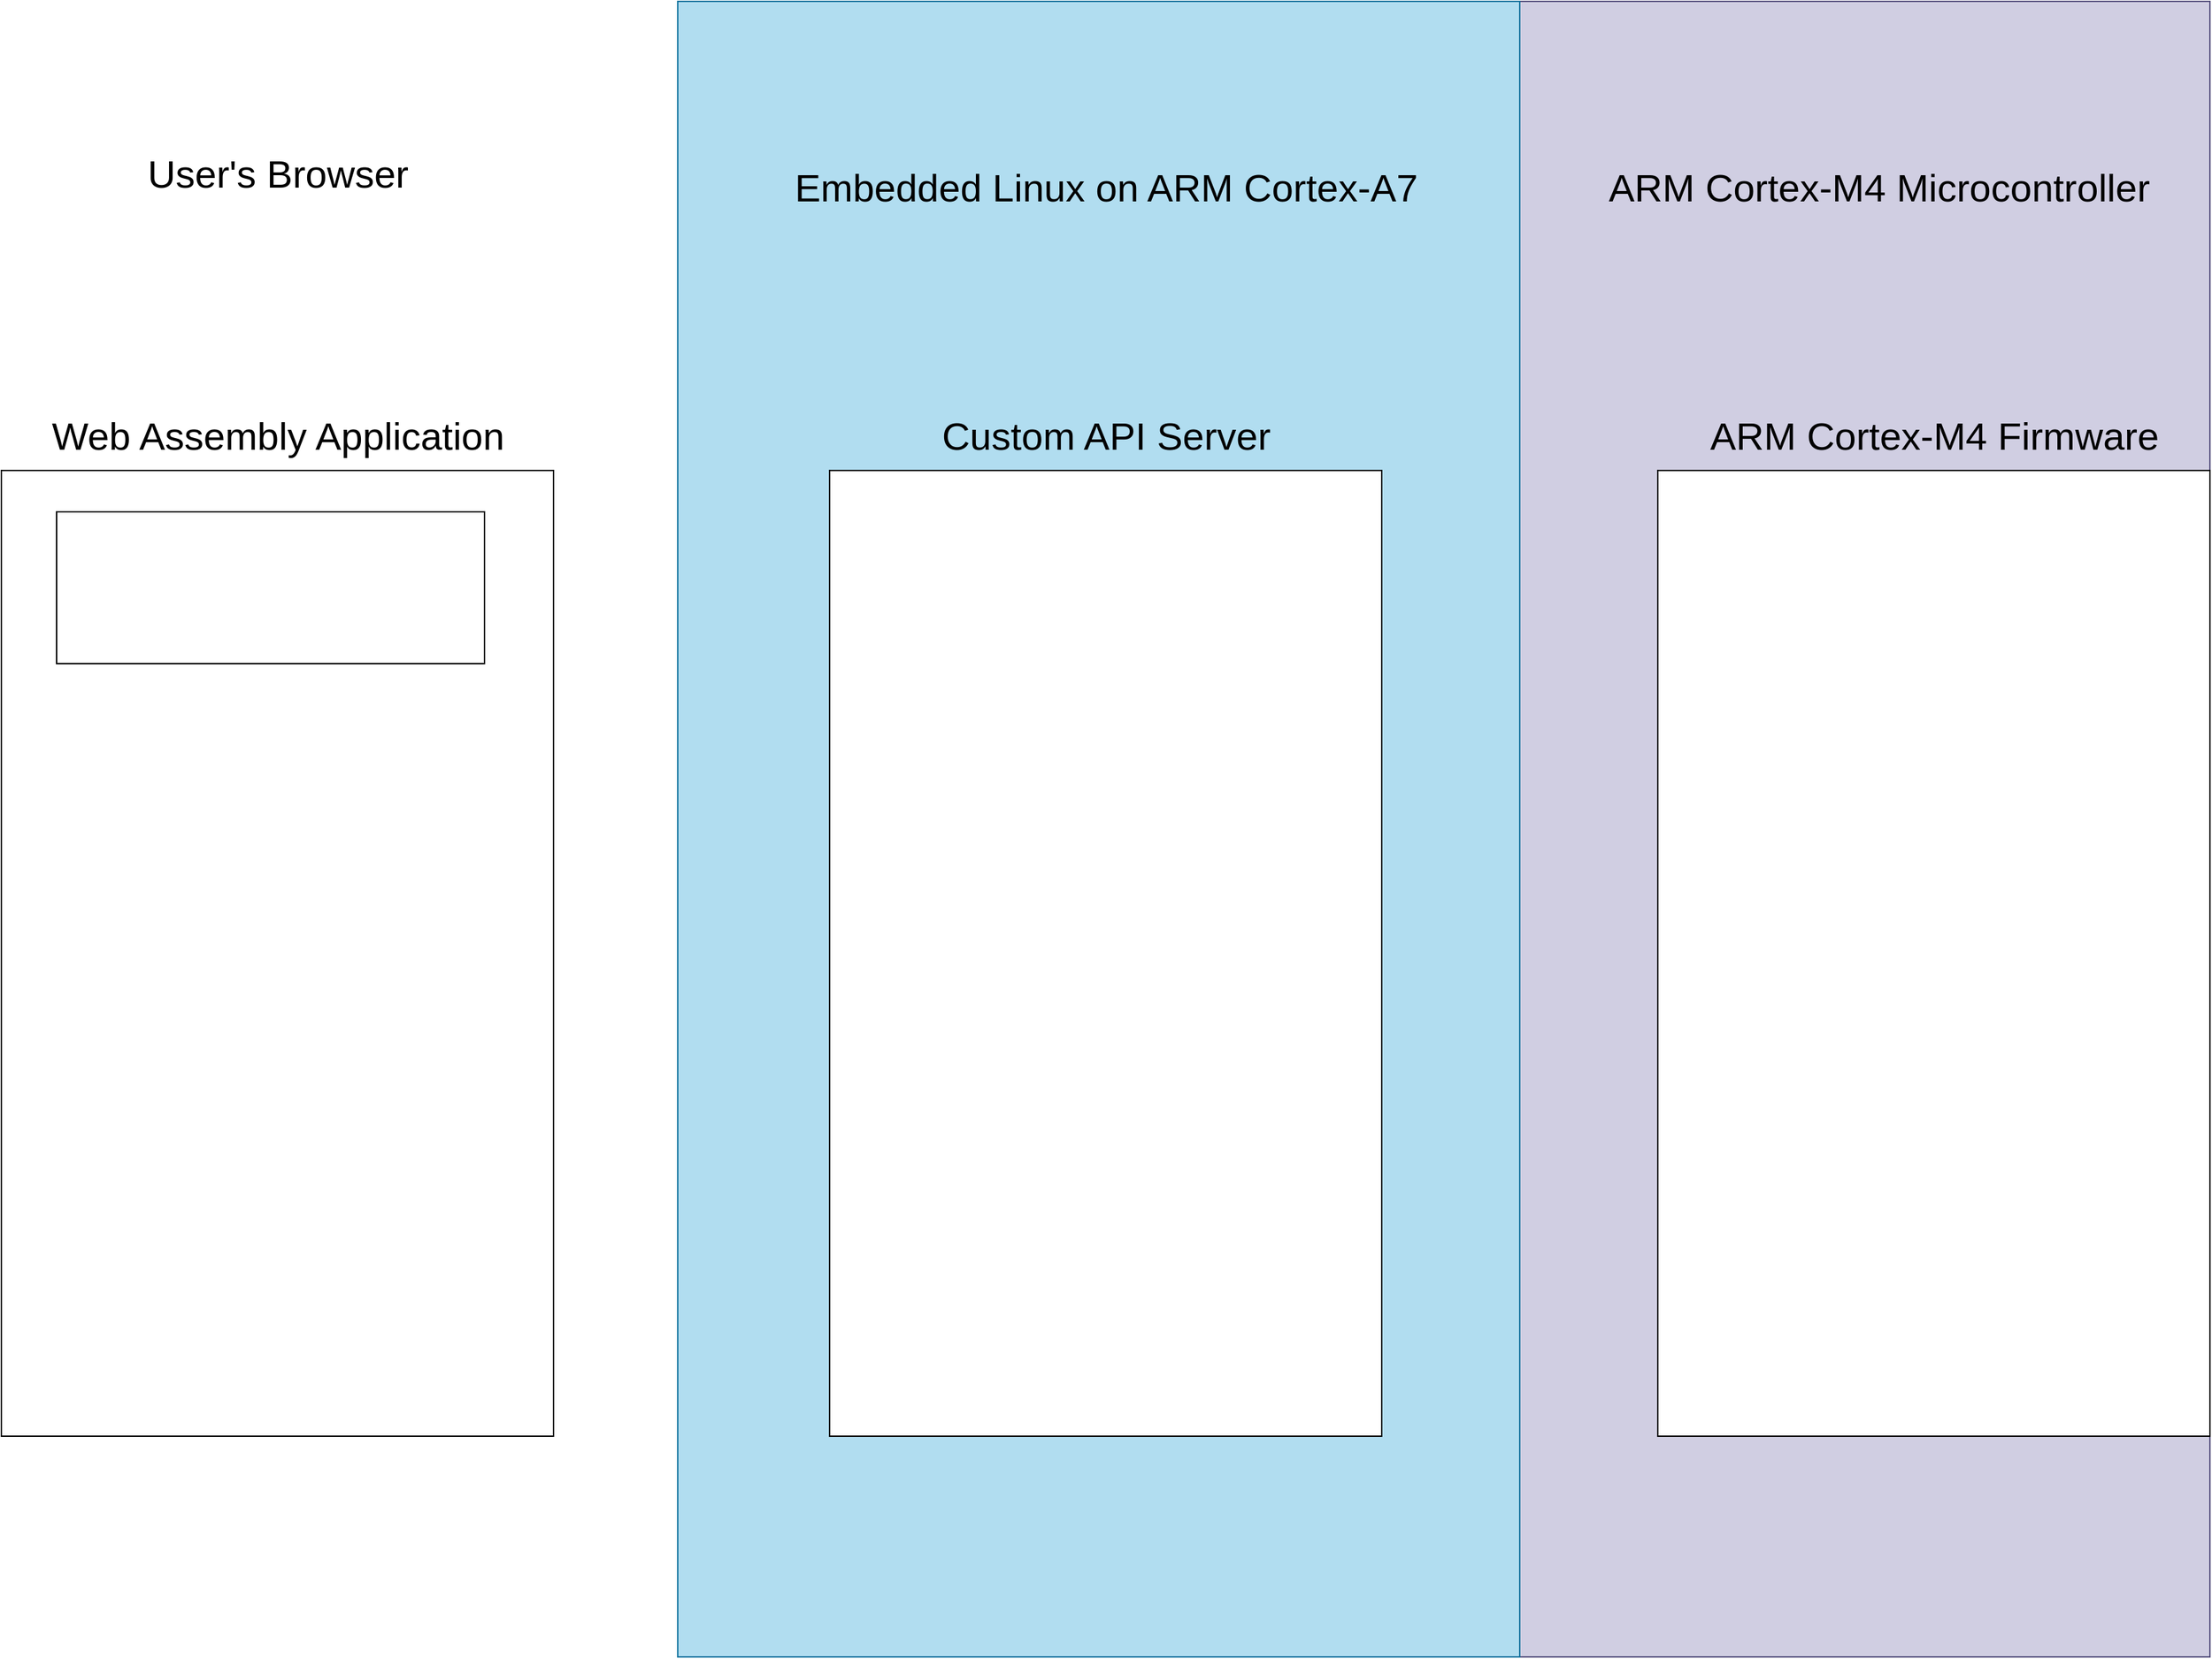 <mxfile version="24.8.0">
  <diagram name="Page-1" id="qPB1J2QfBsX45vZSyjPc">
    <mxGraphModel dx="1346" dy="663" grid="1" gridSize="10" guides="1" tooltips="1" connect="1" arrows="1" fold="1" page="1" pageScale="1" pageWidth="1600" pageHeight="1200" math="0" shadow="0">
      <root>
        <mxCell id="0" />
        <mxCell id="1" parent="0" />
        <mxCell id="6hf2DGCrWJqTCBCjmLNf-26" value="" style="whiteSpace=wrap;html=1;fillColor=#d0cee2;strokeColor=#56517e;" vertex="1" parent="1">
          <mxGeometry x="1100" width="500" height="1200" as="geometry" />
        </mxCell>
        <mxCell id="6hf2DGCrWJqTCBCjmLNf-24" value="" style="whiteSpace=wrap;html=1;fillColor=#b1ddf0;strokeColor=#10739e;" vertex="1" parent="1">
          <mxGeometry x="490" width="610" height="1200" as="geometry" />
        </mxCell>
        <mxCell id="6hf2DGCrWJqTCBCjmLNf-18" value="" style="rounded=0;whiteSpace=wrap;html=1;" vertex="1" parent="1">
          <mxGeometry y="340" width="400" height="700" as="geometry" />
        </mxCell>
        <mxCell id="6hf2DGCrWJqTCBCjmLNf-19" value="&lt;font style=&quot;font-size: 28px;&quot;&gt;Web Assembly Application&lt;br&gt;&lt;/font&gt;" style="text;html=1;align=center;verticalAlign=middle;resizable=0;points=[];autosize=1;strokeColor=none;fillColor=none;" vertex="1" parent="1">
          <mxGeometry x="25" y="290" width="350" height="50" as="geometry" />
        </mxCell>
        <mxCell id="6hf2DGCrWJqTCBCjmLNf-20" value="" style="rounded=0;whiteSpace=wrap;html=1;" vertex="1" parent="1">
          <mxGeometry x="600" y="340" width="400" height="700" as="geometry" />
        </mxCell>
        <mxCell id="6hf2DGCrWJqTCBCjmLNf-21" value="" style="rounded=0;whiteSpace=wrap;html=1;" vertex="1" parent="1">
          <mxGeometry x="1200" y="340" width="400" height="700" as="geometry" />
        </mxCell>
        <mxCell id="6hf2DGCrWJqTCBCjmLNf-22" value="&lt;font style=&quot;font-size: 28px;&quot;&gt;Custom API Server&lt;br&gt;&lt;/font&gt;" style="text;html=1;align=center;verticalAlign=middle;resizable=0;points=[];autosize=1;strokeColor=none;fillColor=none;" vertex="1" parent="1">
          <mxGeometry x="670" y="290" width="260" height="50" as="geometry" />
        </mxCell>
        <mxCell id="6hf2DGCrWJqTCBCjmLNf-23" value="&lt;font style=&quot;font-size: 28px;&quot;&gt;ARM Cortex-M4 Firmware&lt;br&gt;&lt;/font&gt;" style="text;html=1;align=center;verticalAlign=middle;resizable=0;points=[];autosize=1;strokeColor=none;fillColor=none;" vertex="1" parent="1">
          <mxGeometry x="1225" y="290" width="350" height="50" as="geometry" />
        </mxCell>
        <mxCell id="6hf2DGCrWJqTCBCjmLNf-25" value="&lt;font style=&quot;font-size: 28px;&quot;&gt;Embedded Linux on ARM Cortex-A7&lt;br&gt;&lt;/font&gt;" style="text;html=1;align=center;verticalAlign=middle;resizable=0;points=[];autosize=1;strokeColor=none;fillColor=none;" vertex="1" parent="1">
          <mxGeometry x="560" y="110" width="480" height="50" as="geometry" />
        </mxCell>
        <mxCell id="6hf2DGCrWJqTCBCjmLNf-27" value="&lt;font style=&quot;font-size: 28px;&quot;&gt;ARM Cortex-M4 Microcontroller&lt;br&gt;&lt;/font&gt;" style="text;html=1;align=center;verticalAlign=middle;resizable=0;points=[];autosize=1;strokeColor=none;fillColor=none;" vertex="1" parent="1">
          <mxGeometry x="1155" y="110" width="410" height="50" as="geometry" />
        </mxCell>
        <mxCell id="6hf2DGCrWJqTCBCjmLNf-28" value="&lt;font style=&quot;font-size: 28px;&quot;&gt;User&#39;s Browser &lt;/font&gt;" style="text;html=1;align=center;verticalAlign=middle;resizable=0;points=[];autosize=1;strokeColor=none;fillColor=none;" vertex="1" parent="1">
          <mxGeometry x="95" y="100" width="210" height="50" as="geometry" />
        </mxCell>
        <mxCell id="6hf2DGCrWJqTCBCjmLNf-29" value="" style="whiteSpace=wrap;html=1;" vertex="1" parent="1">
          <mxGeometry x="40" y="370" width="310" height="110" as="geometry" />
        </mxCell>
      </root>
    </mxGraphModel>
  </diagram>
</mxfile>
